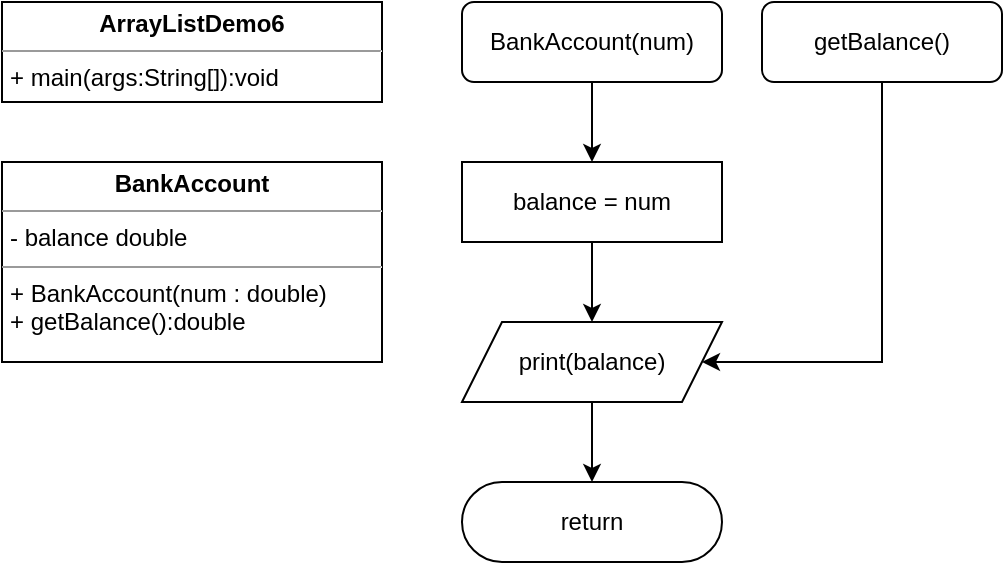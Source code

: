 <mxfile version="21.7.5" type="github">
  <diagram name="Page-1" id="c4acf3e9-155e-7222-9cf6-157b1a14988f">
    <mxGraphModel dx="1434" dy="792" grid="1" gridSize="10" guides="1" tooltips="1" connect="1" arrows="1" fold="1" page="1" pageScale="1" pageWidth="850" pageHeight="1100" background="none" math="0" shadow="0">
      <root>
        <mxCell id="0" />
        <mxCell id="1" parent="0" />
        <mxCell id="5d2195bd80daf111-41" style="edgeStyle=orthogonalEdgeStyle;rounded=0;html=1;dashed=1;labelBackgroundColor=none;startFill=0;endArrow=open;endFill=0;endSize=10;fontFamily=Verdana;fontSize=10;" parent="1" edge="1">
          <mxGeometry relative="1" as="geometry">
            <Array as="points" />
            <mxPoint x="730" y="603" as="sourcePoint" />
          </mxGeometry>
        </mxCell>
        <mxCell id="5d2195bd80daf111-18" value="&lt;p style=&quot;margin:0px;margin-top:4px;text-align:center;&quot;&gt;&lt;b&gt;ArrayListDemo6&lt;/b&gt;&lt;br&gt;&lt;/p&gt;&lt;hr size=&quot;1&quot;&gt;&lt;p style=&quot;margin:0px;margin-left:4px;&quot;&gt;+ main(args:String[]):void&lt;/p&gt;&lt;hr size=&quot;1&quot;&gt;&lt;p style=&quot;margin:0px;margin-left:4px;&quot;&gt;&lt;br&gt;&lt;/p&gt;" style="verticalAlign=top;align=left;overflow=fill;fontSize=12;fontFamily=Helvetica;html=1;rounded=0;shadow=0;comic=0;labelBackgroundColor=none;strokeWidth=1" parent="1" vertex="1">
          <mxGeometry x="60" y="80" width="190" height="50" as="geometry" />
        </mxCell>
        <mxCell id="5d2195bd80daf111-19" value="&lt;p style=&quot;margin:0px;margin-top:4px;text-align:center;&quot;&gt;&lt;b&gt;BankAccount&lt;/b&gt;&lt;br&gt;&lt;/p&gt;&lt;hr size=&quot;1&quot;&gt;&lt;p style=&quot;margin:0px;margin-left:4px;&quot;&gt;- balance double&lt;/p&gt;&lt;hr size=&quot;1&quot;&gt;&lt;p style=&quot;margin:0px;margin-left:4px;&quot;&gt;+ BankAccount(num : double)&lt;/p&gt;&lt;p style=&quot;margin:0px;margin-left:4px;&quot;&gt;+ getBalance():double&lt;/p&gt;" style="verticalAlign=top;align=left;overflow=fill;fontSize=12;fontFamily=Helvetica;html=1;rounded=0;shadow=0;comic=0;labelBackgroundColor=none;strokeWidth=1" parent="1" vertex="1">
          <mxGeometry x="60" y="160" width="190" height="100" as="geometry" />
        </mxCell>
        <mxCell id="aQXuEM2Zdq98k6zL0xd_-4" style="edgeStyle=orthogonalEdgeStyle;rounded=0;orthogonalLoop=1;jettySize=auto;html=1;entryX=0.5;entryY=0;entryDx=0;entryDy=0;" parent="1" source="aQXuEM2Zdq98k6zL0xd_-2" target="aQXuEM2Zdq98k6zL0xd_-5" edge="1">
          <mxGeometry relative="1" as="geometry">
            <mxPoint x="350" y="190" as="targetPoint" />
          </mxGeometry>
        </mxCell>
        <mxCell id="aQXuEM2Zdq98k6zL0xd_-2" value="BankAccount(num)" style="rounded=1;whiteSpace=wrap;html=1;" parent="1" vertex="1">
          <mxGeometry x="290" y="80" width="130" height="40" as="geometry" />
        </mxCell>
        <mxCell id="yeKMFAoj3MI8Vbd_nCC5-2" style="edgeStyle=orthogonalEdgeStyle;rounded=0;orthogonalLoop=1;jettySize=auto;html=1;entryX=1;entryY=0.5;entryDx=0;entryDy=0;" parent="1" source="aQXuEM2Zdq98k6zL0xd_-3" target="aQXuEM2Zdq98k6zL0xd_-9" edge="1">
          <mxGeometry relative="1" as="geometry">
            <Array as="points">
              <mxPoint x="500" y="260" />
            </Array>
          </mxGeometry>
        </mxCell>
        <mxCell id="aQXuEM2Zdq98k6zL0xd_-3" value="getBalance()" style="rounded=1;whiteSpace=wrap;html=1;" parent="1" vertex="1">
          <mxGeometry x="440" y="80" width="120" height="40" as="geometry" />
        </mxCell>
        <mxCell id="aQXuEM2Zdq98k6zL0xd_-14" style="edgeStyle=orthogonalEdgeStyle;rounded=0;orthogonalLoop=1;jettySize=auto;html=1;entryX=0.5;entryY=0;entryDx=0;entryDy=0;" parent="1" source="aQXuEM2Zdq98k6zL0xd_-5" target="aQXuEM2Zdq98k6zL0xd_-9" edge="1">
          <mxGeometry relative="1" as="geometry" />
        </mxCell>
        <mxCell id="aQXuEM2Zdq98k6zL0xd_-5" value="balance = num" style="rounded=0;whiteSpace=wrap;html=1;" parent="1" vertex="1">
          <mxGeometry x="290" y="160" width="130" height="40" as="geometry" />
        </mxCell>
        <mxCell id="yeKMFAoj3MI8Vbd_nCC5-1" style="edgeStyle=orthogonalEdgeStyle;rounded=0;orthogonalLoop=1;jettySize=auto;html=1;entryX=0.5;entryY=0.5;entryDx=0;entryDy=-20;entryPerimeter=0;" parent="1" source="aQXuEM2Zdq98k6zL0xd_-9" target="aQXuEM2Zdq98k6zL0xd_-12" edge="1">
          <mxGeometry relative="1" as="geometry" />
        </mxCell>
        <mxCell id="aQXuEM2Zdq98k6zL0xd_-9" value="print(balance)" style="shape=parallelogram;perimeter=parallelogramPerimeter;whiteSpace=wrap;html=1;fixedSize=1;" parent="1" vertex="1">
          <mxGeometry x="290" y="240" width="130" height="40" as="geometry" />
        </mxCell>
        <mxCell id="aQXuEM2Zdq98k6zL0xd_-12" value="return" style="html=1;dashed=0;whiteSpace=wrap;shape=mxgraph.dfd.start" parent="1" vertex="1">
          <mxGeometry x="290" y="320" width="130" height="40" as="geometry" />
        </mxCell>
      </root>
    </mxGraphModel>
  </diagram>
</mxfile>
